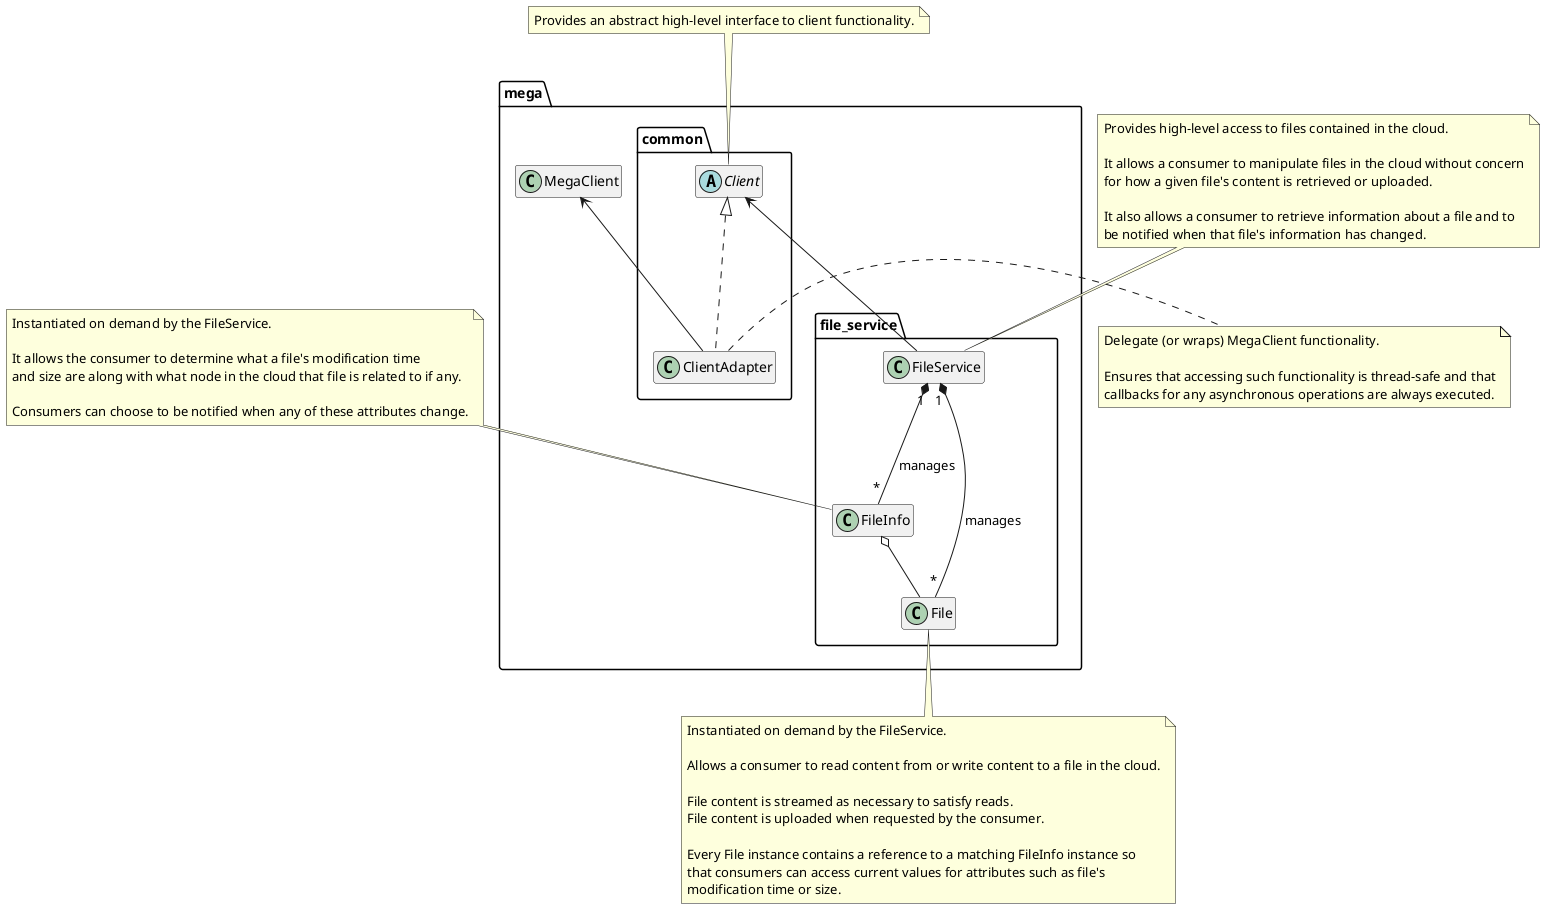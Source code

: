 @startuml

' Use :: as a package separator rather than .
set separator ::

' As this is a simplified diagram, don't show members.
hide members

' Define toplevel classes.
class mega::MegaClient

' Define common classes.
abstract class mega::common::Client
class mega::common::ClientAdapter

' Define file service classes.
class mega::file_service::File
class mega::file_service::FileInfo
class mega::file_service::FileService

' ClientAdapter implement Client.
mega::common::Client <|.. mega::common::ClientAdapter

' By abstracting functionality provided by MegaClient.
mega::MegaClient <-- mega::common::ClientAdapter

' The FileService manipulates the cloud via the Client interface.
mega::common::Client <-- mega::file_service::FileService

' The FileService manages zero or more File(Info)? instances.
mega::file_service::FileService \
    "1" *-- "*" mega::file_service::File : manages
mega::file_service::FileService \
    "1" *-- "*" mega::file_service::FileInfo : manages

' Every File instance references a FileInfo instance.
mega::file_service::FileInfo o-- mega::file_service::File

' Add some notes to make things a little clearer.
note top of mega::common::Client : \
Provides an abstract high-level interface to client functionality.

note right of mega::common::ClientAdapter : \
Delegate (or wraps) MegaClient functionality.\n\
\n\
Ensures that accessing such functionality is thread-safe and that\n\
callbacks for any asynchronous operations are always executed.

note top of mega::file_service::FileService : \
Provides high-level access to files contained in the cloud.\n\
\n\
It allows a consumer to manipulate files in the cloud without concern\n\
for how a given file's content is retrieved or uploaded.\n\
\n\
It also allows a consumer to retrieve information about a file and to\n\
be notified when that file's information has changed.

note top of mega::file_service::FileInfo : \
Instantiated on demand by the FileService.\n\
\n\
It allows the consumer to determine what a file's modification time\n\
and size are along with what node in the cloud that file is related to if \
any.\n\
\n\
Consumers can choose to be notified when any of these attributes change.

note bottom of mega::file_service::File : \
Instantiated on demand by the FileService.\n\
\n\
Allows a consumer to read content from or write content to a file in the cloud.\n\
\n\
File content is streamed as necessary to satisfy reads.\n\
File content is uploaded when requested by the consumer.\n\
\n\
Every File instance contains a reference to a matching FileInfo instance so\n\
that consumers can access current values for attributes such as file's\n\
modification time or size.

@enduml

